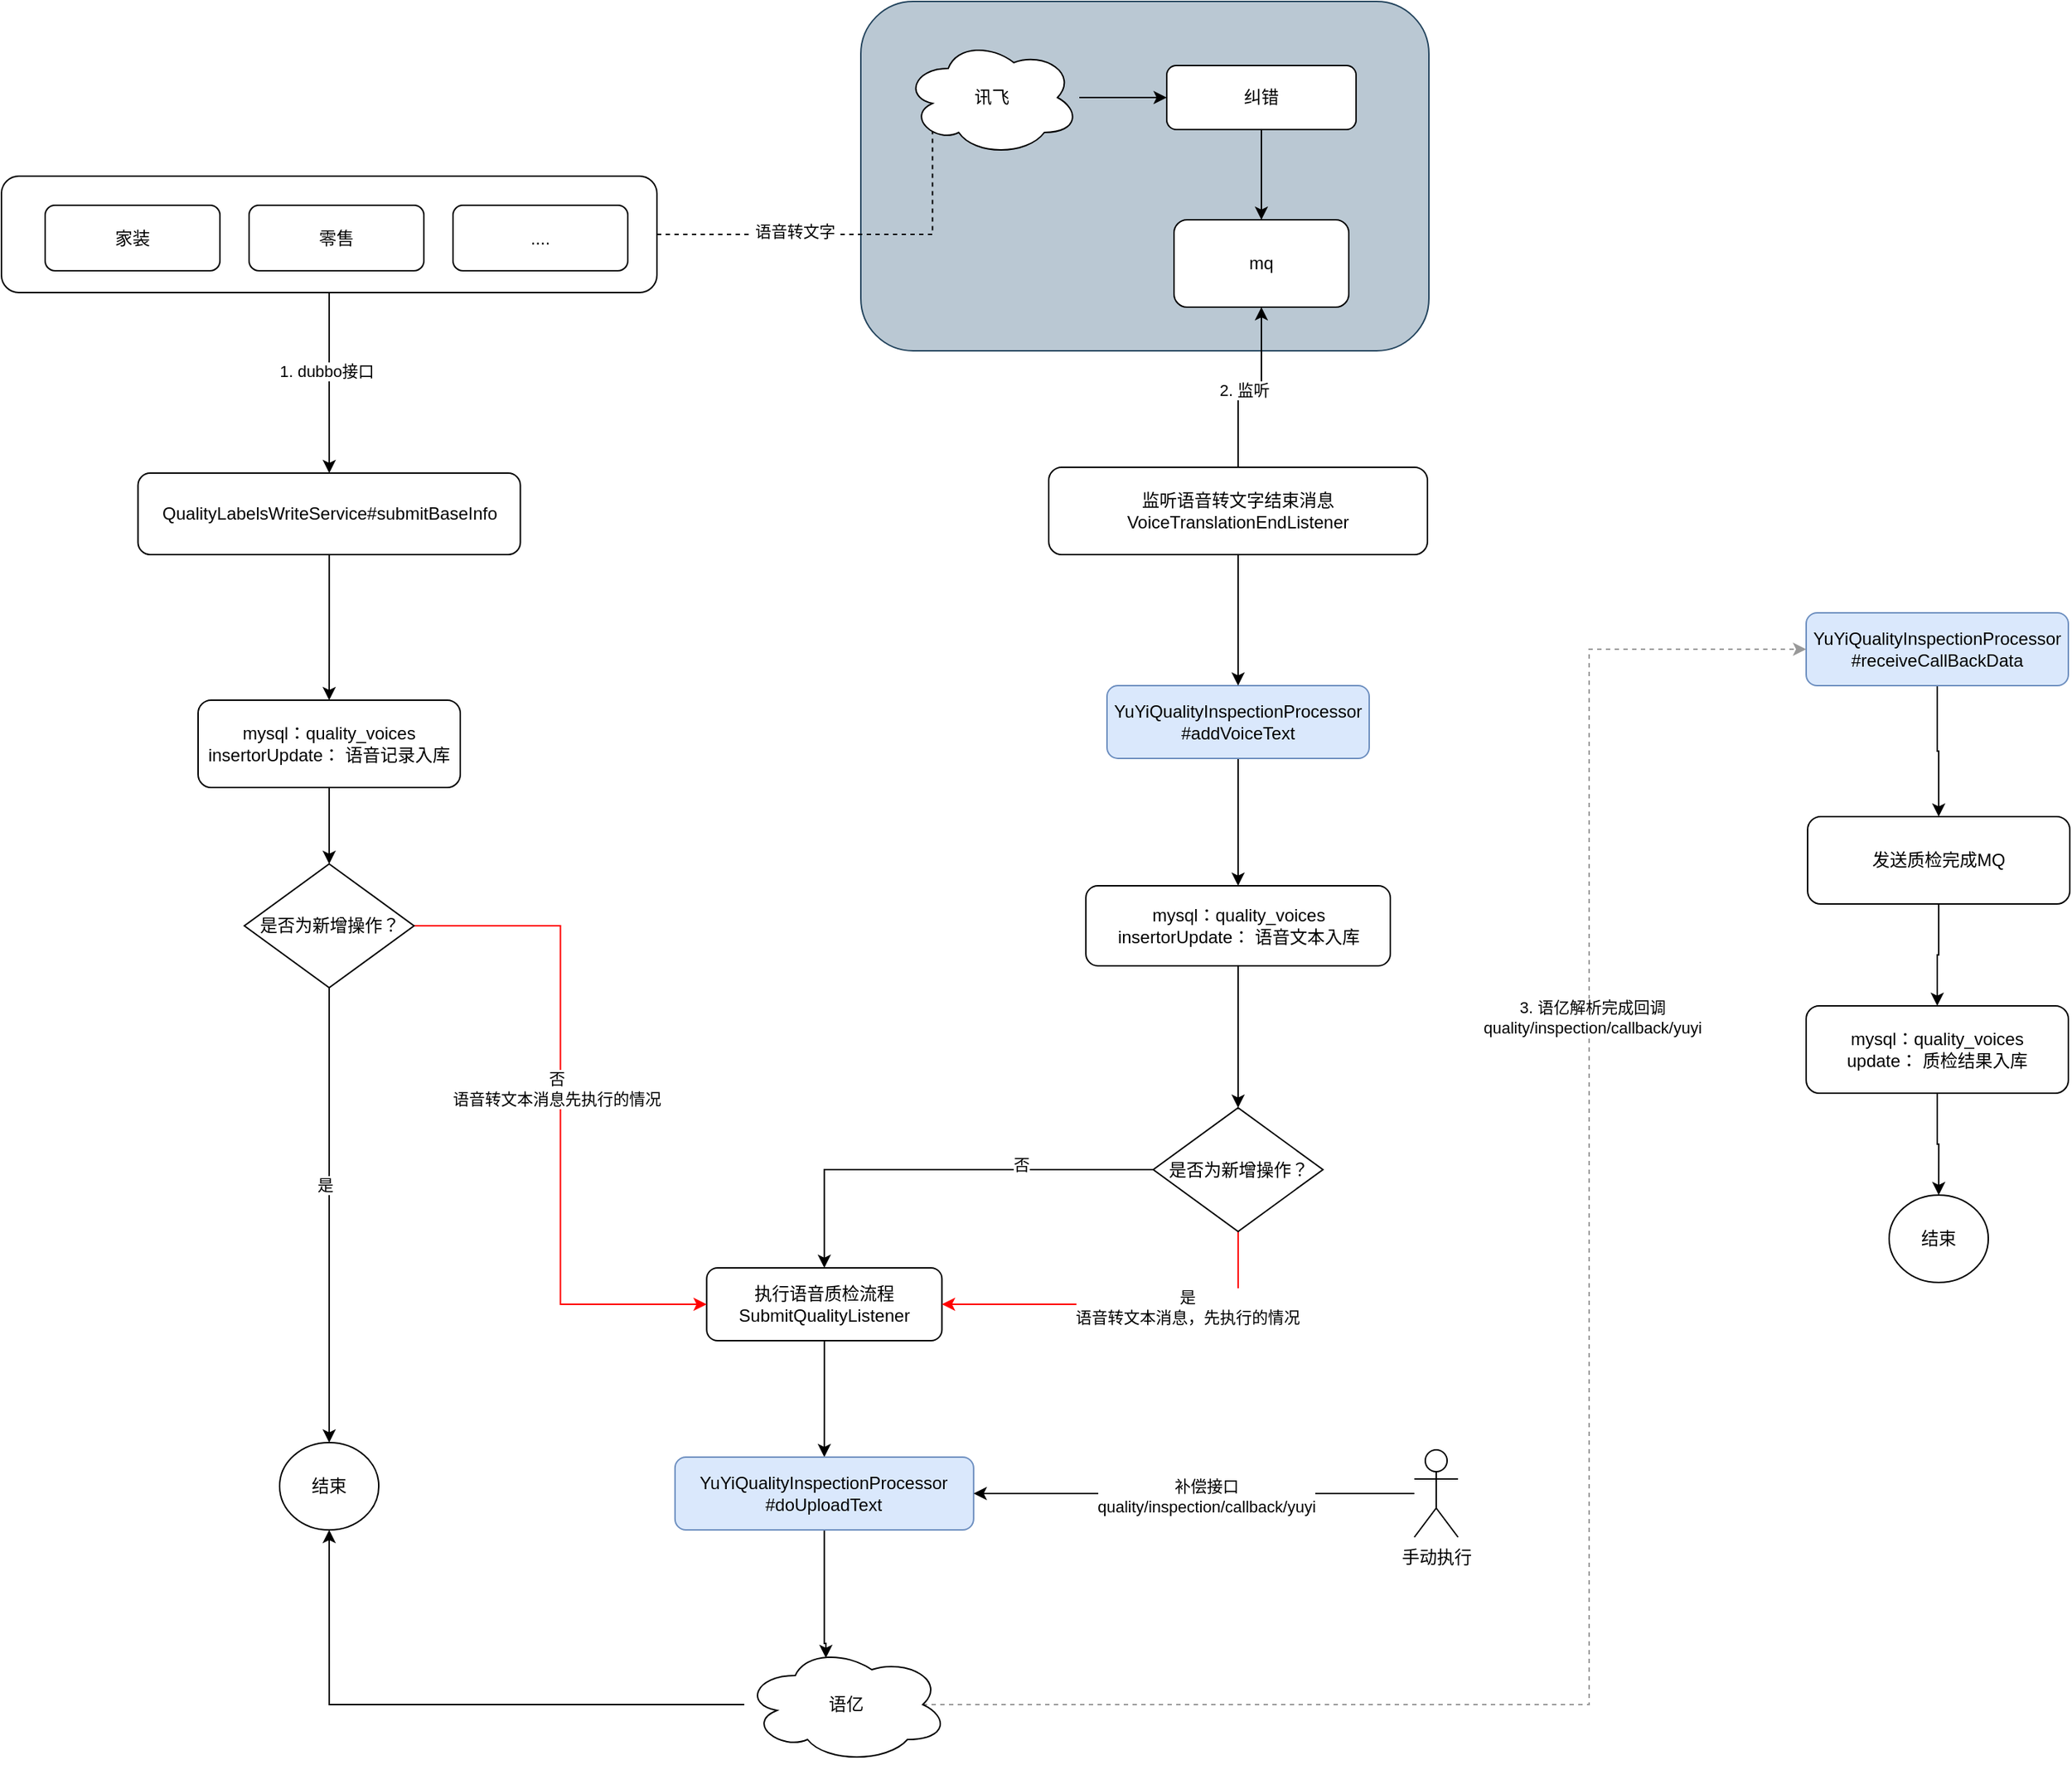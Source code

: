 <mxfile version="21.6.8" type="github">
  <diagram name="第 1 页" id="tPr0RWbO8Iqy3AoQoe7I">
    <mxGraphModel dx="1590" dy="2196" grid="1" gridSize="10" guides="1" tooltips="1" connect="1" arrows="1" fold="1" page="1" pageScale="1" pageWidth="827" pageHeight="1169" math="0" shadow="0">
      <root>
        <mxCell id="0" />
        <mxCell id="1" parent="0" />
        <mxCell id="bo52GMoFcjaKXzs8PNEk-110" value="" style="rounded=1;whiteSpace=wrap;html=1;fillColor=#bac8d3;strokeColor=#23445d;" vertex="1" parent="1">
          <mxGeometry x="660" y="-690" width="390" height="240" as="geometry" />
        </mxCell>
        <mxCell id="bo52GMoFcjaKXzs8PNEk-60" style="edgeStyle=orthogonalEdgeStyle;rounded=0;orthogonalLoop=1;jettySize=auto;html=1;entryX=0;entryY=0.5;entryDx=0;entryDy=0;dashed=1;exitX=0.875;exitY=0.5;exitDx=0;exitDy=0;exitPerimeter=0;strokeColor=#999999;" edge="1" parent="1" source="bo52GMoFcjaKXzs8PNEk-22" target="bo52GMoFcjaKXzs8PNEk-33">
          <mxGeometry relative="1" as="geometry">
            <mxPoint x="743.75" y="350" as="sourcePoint" />
            <Array as="points">
              <mxPoint x="1160" y="480" />
              <mxPoint x="1160" y="-245" />
            </Array>
          </mxGeometry>
        </mxCell>
        <mxCell id="bo52GMoFcjaKXzs8PNEk-61" value="3. 语亿解析完成回调&lt;br&gt;&lt;div style=&quot;&quot;&gt;quality/inspection/callback/yuyi&lt;/div&gt;" style="edgeLabel;html=1;align=center;verticalAlign=middle;resizable=0;points=[];" vertex="1" connectable="0" parent="bo52GMoFcjaKXzs8PNEk-60">
          <mxGeometry x="0.397" y="-2" relative="1" as="geometry">
            <mxPoint as="offset" />
          </mxGeometry>
        </mxCell>
        <mxCell id="bo52GMoFcjaKXzs8PNEk-66" value="" style="edgeStyle=orthogonalEdgeStyle;rounded=0;orthogonalLoop=1;jettySize=auto;html=1;" edge="1" parent="1" source="bo52GMoFcjaKXzs8PNEk-22" target="bo52GMoFcjaKXzs8PNEk-65">
          <mxGeometry relative="1" as="geometry" />
        </mxCell>
        <mxCell id="bo52GMoFcjaKXzs8PNEk-22" value="&lt;pre style=&quot;border-color: var(--border-color);&quot;&gt;&lt;font style=&quot;border-color: var(--border-color);&quot; face=&quot;JetBrains Mono, monospace&quot;&gt;语亿&lt;/font&gt;&lt;/pre&gt;" style="ellipse;shape=cloud;whiteSpace=wrap;html=1;" vertex="1" parent="1">
          <mxGeometry x="580" y="440" width="140" height="80" as="geometry" />
        </mxCell>
        <mxCell id="bo52GMoFcjaKXzs8PNEk-52" style="edgeStyle=orthogonalEdgeStyle;rounded=0;orthogonalLoop=1;jettySize=auto;html=1;entryX=0.5;entryY=0;entryDx=0;entryDy=0;" edge="1" parent="1" source="bo52GMoFcjaKXzs8PNEk-32" target="bo52GMoFcjaKXzs8PNEk-53">
          <mxGeometry relative="1" as="geometry">
            <mxPoint x="1063.107" y="-85" as="targetPoint" />
          </mxGeometry>
        </mxCell>
        <mxCell id="bo52GMoFcjaKXzs8PNEk-32" value="&lt;div style=&quot;&quot;&gt;YuYiQualityInspectionProcessor&lt;br&gt;&lt;/div&gt;&lt;div style=&quot;&quot;&gt;#addVoiceText&lt;/div&gt;" style="rounded=1;whiteSpace=wrap;html=1;fillColor=#dae8fc;strokeColor=#6c8ebf;" vertex="1" parent="1">
          <mxGeometry x="829" y="-220" width="180" height="50" as="geometry" />
        </mxCell>
        <mxCell id="bo52GMoFcjaKXzs8PNEk-91" style="edgeStyle=orthogonalEdgeStyle;rounded=0;orthogonalLoop=1;jettySize=auto;html=1;entryX=0.5;entryY=0;entryDx=0;entryDy=0;" edge="1" parent="1" source="bo52GMoFcjaKXzs8PNEk-33" target="bo52GMoFcjaKXzs8PNEk-90">
          <mxGeometry relative="1" as="geometry" />
        </mxCell>
        <mxCell id="bo52GMoFcjaKXzs8PNEk-33" value="&lt;div style=&quot;&quot;&gt;&lt;div style=&quot;&quot;&gt;YuYiQualityInspectionProcessor&lt;/div&gt;&lt;/div&gt;&lt;div style=&quot;&quot;&gt;#receiveCallBackData&lt;/div&gt;" style="rounded=1;whiteSpace=wrap;html=1;fillColor=#dae8fc;strokeColor=#6c8ebf;" vertex="1" parent="1">
          <mxGeometry x="1309" y="-270" width="180" height="50" as="geometry" />
        </mxCell>
        <mxCell id="bo52GMoFcjaKXzs8PNEk-42" style="edgeStyle=orthogonalEdgeStyle;rounded=0;orthogonalLoop=1;jettySize=auto;html=1;" edge="1" parent="1" source="bo52GMoFcjaKXzs8PNEk-36" target="bo52GMoFcjaKXzs8PNEk-32">
          <mxGeometry relative="1" as="geometry" />
        </mxCell>
        <mxCell id="bo52GMoFcjaKXzs8PNEk-112" style="edgeStyle=orthogonalEdgeStyle;rounded=0;orthogonalLoop=1;jettySize=auto;html=1;entryX=0.5;entryY=1;entryDx=0;entryDy=0;" edge="1" parent="1" source="bo52GMoFcjaKXzs8PNEk-36" target="bo52GMoFcjaKXzs8PNEk-107">
          <mxGeometry relative="1" as="geometry" />
        </mxCell>
        <mxCell id="bo52GMoFcjaKXzs8PNEk-113" value="2. 监听" style="edgeLabel;html=1;align=center;verticalAlign=middle;resizable=0;points=[];" vertex="1" connectable="0" parent="bo52GMoFcjaKXzs8PNEk-112">
          <mxGeometry x="-0.068" y="-2" relative="1" as="geometry">
            <mxPoint as="offset" />
          </mxGeometry>
        </mxCell>
        <mxCell id="bo52GMoFcjaKXzs8PNEk-36" value="&lt;div style=&quot;&quot;&gt;监听语音转文字结束消息&lt;/div&gt;&lt;div style=&quot;&quot;&gt;VoiceTranslationEndListener&lt;/div&gt;" style="rounded=1;whiteSpace=wrap;html=1;" vertex="1" parent="1">
          <mxGeometry x="789" y="-370" width="260" height="60" as="geometry" />
        </mxCell>
        <mxCell id="bo52GMoFcjaKXzs8PNEk-63" value="" style="edgeStyle=orthogonalEdgeStyle;rounded=0;orthogonalLoop=1;jettySize=auto;html=1;" edge="1" parent="1" source="bo52GMoFcjaKXzs8PNEk-43" target="bo52GMoFcjaKXzs8PNEk-64">
          <mxGeometry relative="1" as="geometry">
            <mxPoint x="295" y="-355" as="targetPoint" />
          </mxGeometry>
        </mxCell>
        <mxCell id="bo52GMoFcjaKXzs8PNEk-98" value="1. dubbo接口" style="edgeLabel;html=1;align=center;verticalAlign=middle;resizable=0;points=[];" vertex="1" connectable="0" parent="bo52GMoFcjaKXzs8PNEk-63">
          <mxGeometry x="-0.131" y="-2" relative="1" as="geometry">
            <mxPoint as="offset" />
          </mxGeometry>
        </mxCell>
        <mxCell id="bo52GMoFcjaKXzs8PNEk-100" style="edgeStyle=orthogonalEdgeStyle;rounded=0;orthogonalLoop=1;jettySize=auto;html=1;entryX=0.16;entryY=0.55;entryDx=0;entryDy=0;entryPerimeter=0;dashed=1;" edge="1" parent="1" source="bo52GMoFcjaKXzs8PNEk-43" target="bo52GMoFcjaKXzs8PNEk-72">
          <mxGeometry relative="1" as="geometry" />
        </mxCell>
        <mxCell id="bo52GMoFcjaKXzs8PNEk-102" value="&amp;nbsp;语音转文字" style="edgeLabel;html=1;align=center;verticalAlign=middle;resizable=0;points=[];" vertex="1" connectable="0" parent="bo52GMoFcjaKXzs8PNEk-100">
          <mxGeometry x="-0.333" y="2" relative="1" as="geometry">
            <mxPoint as="offset" />
          </mxGeometry>
        </mxCell>
        <mxCell id="bo52GMoFcjaKXzs8PNEk-43" value="" style="rounded=1;whiteSpace=wrap;html=1;" vertex="1" parent="1">
          <mxGeometry x="70" y="-570" width="450" height="80" as="geometry" />
        </mxCell>
        <mxCell id="bo52GMoFcjaKXzs8PNEk-44" value="家装" style="rounded=1;whiteSpace=wrap;html=1;" vertex="1" parent="1">
          <mxGeometry x="100" y="-550" width="120" height="45" as="geometry" />
        </mxCell>
        <mxCell id="bo52GMoFcjaKXzs8PNEk-45" value="零售" style="rounded=1;whiteSpace=wrap;html=1;" vertex="1" parent="1">
          <mxGeometry x="240" y="-550" width="120" height="45" as="geometry" />
        </mxCell>
        <mxCell id="bo52GMoFcjaKXzs8PNEk-46" value="...." style="rounded=1;whiteSpace=wrap;html=1;" vertex="1" parent="1">
          <mxGeometry x="380" y="-550" width="120" height="45" as="geometry" />
        </mxCell>
        <mxCell id="bo52GMoFcjaKXzs8PNEk-125" style="edgeStyle=orthogonalEdgeStyle;rounded=0;orthogonalLoop=1;jettySize=auto;html=1;entryX=0.5;entryY=0;entryDx=0;entryDy=0;" edge="1" parent="1" source="bo52GMoFcjaKXzs8PNEk-53" target="bo52GMoFcjaKXzs8PNEk-123">
          <mxGeometry relative="1" as="geometry" />
        </mxCell>
        <mxCell id="bo52GMoFcjaKXzs8PNEk-53" value="&lt;div style=&quot;&quot;&gt;mysql：quality_voices&lt;br&gt;&lt;/div&gt;insertorUpdate&lt;span style=&quot;background-color: initial;&quot;&gt;： 语音文本入库&lt;/span&gt;" style="rounded=1;whiteSpace=wrap;html=1;fillColor=#FFFFFF;strokeColor=#000000;" vertex="1" parent="1">
          <mxGeometry x="814.5" y="-82.5" width="209" height="55" as="geometry" />
        </mxCell>
        <mxCell id="bo52GMoFcjaKXzs8PNEk-96" style="edgeStyle=orthogonalEdgeStyle;rounded=0;orthogonalLoop=1;jettySize=auto;html=1;entryX=0.5;entryY=0;entryDx=0;entryDy=0;" edge="1" parent="1" source="bo52GMoFcjaKXzs8PNEk-55" target="bo52GMoFcjaKXzs8PNEk-34">
          <mxGeometry relative="1" as="geometry" />
        </mxCell>
        <mxCell id="bo52GMoFcjaKXzs8PNEk-55" value="&lt;div style=&quot;&quot;&gt;执行语音质检流程&lt;/div&gt;&lt;div style=&quot;&quot;&gt;SubmitQualityListener&lt;/div&gt;" style="rounded=1;whiteSpace=wrap;html=1;" vertex="1" parent="1">
          <mxGeometry x="554.17" y="180" width="161.5" height="50" as="geometry" />
        </mxCell>
        <mxCell id="bo52GMoFcjaKXzs8PNEk-68" style="edgeStyle=orthogonalEdgeStyle;rounded=0;orthogonalLoop=1;jettySize=auto;html=1;entryX=0.5;entryY=0;entryDx=0;entryDy=0;" edge="1" parent="1" source="bo52GMoFcjaKXzs8PNEk-64" target="bo52GMoFcjaKXzs8PNEk-67">
          <mxGeometry relative="1" as="geometry" />
        </mxCell>
        <mxCell id="bo52GMoFcjaKXzs8PNEk-64" value="&lt;div style=&quot;&quot;&gt;QualityLabelsWriteService#submitBaseInfo&lt;/div&gt;" style="rounded=1;whiteSpace=wrap;html=1;" vertex="1" parent="1">
          <mxGeometry x="163.75" y="-366" width="262.5" height="56" as="geometry" />
        </mxCell>
        <mxCell id="bo52GMoFcjaKXzs8PNEk-65" value="结束" style="ellipse;whiteSpace=wrap;html=1;" vertex="1" parent="1">
          <mxGeometry x="260.97" y="300" width="68.07" height="60" as="geometry" />
        </mxCell>
        <mxCell id="bo52GMoFcjaKXzs8PNEk-82" style="edgeStyle=orthogonalEdgeStyle;rounded=0;orthogonalLoop=1;jettySize=auto;html=1;entryX=0.5;entryY=0;entryDx=0;entryDy=0;" edge="1" parent="1" source="bo52GMoFcjaKXzs8PNEk-67" target="bo52GMoFcjaKXzs8PNEk-81">
          <mxGeometry relative="1" as="geometry" />
        </mxCell>
        <mxCell id="bo52GMoFcjaKXzs8PNEk-67" value="&lt;div style=&quot;&quot;&gt;mysql：quality_voices&lt;br&gt;&lt;/div&gt;&lt;div style=&quot;&quot;&gt;insertorUpdate： 语音记录入库&lt;/div&gt;" style="rounded=1;whiteSpace=wrap;html=1;" vertex="1" parent="1">
          <mxGeometry x="205" y="-210" width="180" height="60" as="geometry" />
        </mxCell>
        <mxCell id="bo52GMoFcjaKXzs8PNEk-97" style="edgeStyle=orthogonalEdgeStyle;rounded=0;orthogonalLoop=1;jettySize=auto;html=1;entryX=0.4;entryY=0.1;entryDx=0;entryDy=0;entryPerimeter=0;" edge="1" parent="1" source="bo52GMoFcjaKXzs8PNEk-34" target="bo52GMoFcjaKXzs8PNEk-22">
          <mxGeometry relative="1" as="geometry">
            <Array as="points">
              <mxPoint x="635" y="438" />
            </Array>
          </mxGeometry>
        </mxCell>
        <mxCell id="bo52GMoFcjaKXzs8PNEk-34" value="&lt;div style=&quot;&quot;&gt;&lt;div style=&quot;&quot;&gt;YuYiQualityInspectionProcessor&lt;/div&gt;&lt;/div&gt;&lt;div style=&quot;&quot;&gt;#doUploadText&lt;/div&gt;" style="rounded=1;whiteSpace=wrap;html=1;fillColor=#dae8fc;strokeColor=#6c8ebf;" vertex="1" parent="1">
          <mxGeometry x="532.42" y="310" width="205" height="50" as="geometry" />
        </mxCell>
        <mxCell id="bo52GMoFcjaKXzs8PNEk-73" style="edgeStyle=orthogonalEdgeStyle;rounded=0;orthogonalLoop=1;jettySize=auto;html=1;entryX=0;entryY=0.5;entryDx=0;entryDy=0;" edge="1" parent="1" source="bo52GMoFcjaKXzs8PNEk-72" target="bo52GMoFcjaKXzs8PNEk-104">
          <mxGeometry relative="1" as="geometry">
            <mxPoint x="920" y="-527" as="targetPoint" />
          </mxGeometry>
        </mxCell>
        <mxCell id="bo52GMoFcjaKXzs8PNEk-72" value="&lt;pre style=&quot;border-color: var(--border-color);&quot;&gt;&lt;font style=&quot;border-color: var(--border-color);&quot; face=&quot;JetBrains Mono, monospace&quot;&gt;讯飞&lt;/font&gt;&lt;/pre&gt;" style="ellipse;shape=cloud;whiteSpace=wrap;html=1;" vertex="1" parent="1">
          <mxGeometry x="690" y="-664" width="120" height="80" as="geometry" />
        </mxCell>
        <mxCell id="bo52GMoFcjaKXzs8PNEk-84" style="edgeStyle=orthogonalEdgeStyle;rounded=0;orthogonalLoop=1;jettySize=auto;html=1;entryX=0;entryY=0.5;entryDx=0;entryDy=0;strokeColor=#FF0000;" edge="1" parent="1" source="bo52GMoFcjaKXzs8PNEk-81" target="bo52GMoFcjaKXzs8PNEk-55">
          <mxGeometry relative="1" as="geometry">
            <mxPoint x="512.17" y="85" as="targetPoint" />
          </mxGeometry>
        </mxCell>
        <mxCell id="bo52GMoFcjaKXzs8PNEk-122" value="否&lt;br&gt;语音转文本消息先执行的情况" style="edgeLabel;html=1;align=center;verticalAlign=middle;resizable=0;points=[];" vertex="1" connectable="0" parent="bo52GMoFcjaKXzs8PNEk-84">
          <mxGeometry x="-0.079" y="-3" relative="1" as="geometry">
            <mxPoint as="offset" />
          </mxGeometry>
        </mxCell>
        <mxCell id="bo52GMoFcjaKXzs8PNEk-86" style="edgeStyle=orthogonalEdgeStyle;rounded=0;orthogonalLoop=1;jettySize=auto;html=1;" edge="1" parent="1" source="bo52GMoFcjaKXzs8PNEk-81" target="bo52GMoFcjaKXzs8PNEk-65">
          <mxGeometry relative="1" as="geometry" />
        </mxCell>
        <mxCell id="bo52GMoFcjaKXzs8PNEk-87" value="是" style="edgeLabel;html=1;align=center;verticalAlign=middle;resizable=0;points=[];" vertex="1" connectable="0" parent="bo52GMoFcjaKXzs8PNEk-86">
          <mxGeometry x="-0.143" y="-3" relative="1" as="geometry">
            <mxPoint y="1" as="offset" />
          </mxGeometry>
        </mxCell>
        <mxCell id="bo52GMoFcjaKXzs8PNEk-81" value="是否为新增操作？" style="rhombus;whiteSpace=wrap;html=1;" vertex="1" parent="1">
          <mxGeometry x="236.75" y="-97.5" width="116.5" height="85" as="geometry" />
        </mxCell>
        <mxCell id="bo52GMoFcjaKXzs8PNEk-95" style="edgeStyle=orthogonalEdgeStyle;rounded=0;orthogonalLoop=1;jettySize=auto;html=1;" edge="1" parent="1" source="bo52GMoFcjaKXzs8PNEk-88" target="bo52GMoFcjaKXzs8PNEk-94">
          <mxGeometry relative="1" as="geometry" />
        </mxCell>
        <mxCell id="bo52GMoFcjaKXzs8PNEk-88" value="&lt;div style=&quot;&quot;&gt;mysql：quality_voices&lt;br&gt;&lt;/div&gt;&lt;div style=&quot;&quot;&gt;update： 质检结果入库&lt;/div&gt;" style="rounded=1;whiteSpace=wrap;html=1;" vertex="1" parent="1">
          <mxGeometry x="1309" width="180" height="60" as="geometry" />
        </mxCell>
        <mxCell id="bo52GMoFcjaKXzs8PNEk-92" style="edgeStyle=orthogonalEdgeStyle;rounded=0;orthogonalLoop=1;jettySize=auto;html=1;" edge="1" parent="1" source="bo52GMoFcjaKXzs8PNEk-90" target="bo52GMoFcjaKXzs8PNEk-88">
          <mxGeometry relative="1" as="geometry" />
        </mxCell>
        <mxCell id="bo52GMoFcjaKXzs8PNEk-90" value="&lt;div style=&quot;&quot;&gt;发送质检完成MQ&lt;/div&gt;" style="rounded=1;whiteSpace=wrap;html=1;" vertex="1" parent="1">
          <mxGeometry x="1310" y="-130" width="180" height="60" as="geometry" />
        </mxCell>
        <mxCell id="bo52GMoFcjaKXzs8PNEk-94" value="结束" style="ellipse;whiteSpace=wrap;html=1;" vertex="1" parent="1">
          <mxGeometry x="1365.97" y="130" width="68.07" height="60" as="geometry" />
        </mxCell>
        <mxCell id="bo52GMoFcjaKXzs8PNEk-108" value="" style="edgeStyle=orthogonalEdgeStyle;rounded=0;orthogonalLoop=1;jettySize=auto;html=1;" edge="1" parent="1" source="bo52GMoFcjaKXzs8PNEk-104" target="bo52GMoFcjaKXzs8PNEk-107">
          <mxGeometry relative="1" as="geometry" />
        </mxCell>
        <mxCell id="bo52GMoFcjaKXzs8PNEk-104" value="&lt;div style=&quot;&quot;&gt;纠错&lt;/div&gt;" style="rounded=1;whiteSpace=wrap;html=1;" vertex="1" parent="1">
          <mxGeometry x="870" y="-646" width="130" height="44" as="geometry" />
        </mxCell>
        <mxCell id="bo52GMoFcjaKXzs8PNEk-107" value="mq" style="whiteSpace=wrap;html=1;rounded=1;" vertex="1" parent="1">
          <mxGeometry x="875" y="-540" width="120" height="60" as="geometry" />
        </mxCell>
        <mxCell id="bo52GMoFcjaKXzs8PNEk-117" style="edgeStyle=orthogonalEdgeStyle;rounded=0;orthogonalLoop=1;jettySize=auto;html=1;entryX=1;entryY=0.5;entryDx=0;entryDy=0;" edge="1" parent="1" source="bo52GMoFcjaKXzs8PNEk-116" target="bo52GMoFcjaKXzs8PNEk-34">
          <mxGeometry relative="1" as="geometry" />
        </mxCell>
        <mxCell id="bo52GMoFcjaKXzs8PNEk-118" value="补偿接口&lt;br&gt;quality/inspection/callback/yuyi" style="edgeLabel;html=1;align=center;verticalAlign=middle;resizable=0;points=[];" vertex="1" connectable="0" parent="bo52GMoFcjaKXzs8PNEk-117">
          <mxGeometry x="-0.054" y="2" relative="1" as="geometry">
            <mxPoint as="offset" />
          </mxGeometry>
        </mxCell>
        <mxCell id="bo52GMoFcjaKXzs8PNEk-116" value="手动执行" style="shape=umlActor;verticalLabelPosition=bottom;verticalAlign=top;html=1;outlineConnect=0;" vertex="1" parent="1">
          <mxGeometry x="1040" y="305" width="30" height="60" as="geometry" />
        </mxCell>
        <mxCell id="bo52GMoFcjaKXzs8PNEk-124" style="edgeStyle=orthogonalEdgeStyle;rounded=0;orthogonalLoop=1;jettySize=auto;html=1;entryX=0.5;entryY=0;entryDx=0;entryDy=0;" edge="1" parent="1" source="bo52GMoFcjaKXzs8PNEk-123" target="bo52GMoFcjaKXzs8PNEk-55">
          <mxGeometry relative="1" as="geometry" />
        </mxCell>
        <mxCell id="bo52GMoFcjaKXzs8PNEk-129" value="否" style="edgeLabel;html=1;align=center;verticalAlign=middle;resizable=0;points=[];" vertex="1" connectable="0" parent="bo52GMoFcjaKXzs8PNEk-124">
          <mxGeometry x="-0.376" y="-4" relative="1" as="geometry">
            <mxPoint as="offset" />
          </mxGeometry>
        </mxCell>
        <mxCell id="bo52GMoFcjaKXzs8PNEk-126" style="edgeStyle=orthogonalEdgeStyle;rounded=0;orthogonalLoop=1;jettySize=auto;html=1;entryX=1;entryY=0.5;entryDx=0;entryDy=0;strokeColor=#FF0000;" edge="1" parent="1" source="bo52GMoFcjaKXzs8PNEk-123" target="bo52GMoFcjaKXzs8PNEk-55">
          <mxGeometry relative="1" as="geometry">
            <Array as="points">
              <mxPoint x="919" y="205" />
            </Array>
          </mxGeometry>
        </mxCell>
        <mxCell id="bo52GMoFcjaKXzs8PNEk-127" value="是&lt;br&gt;语音转文本消息，先执行的情况" style="edgeLabel;html=1;align=center;verticalAlign=middle;resizable=0;points=[];" vertex="1" connectable="0" parent="bo52GMoFcjaKXzs8PNEk-126">
          <mxGeometry x="-0.33" y="1" relative="1" as="geometry">
            <mxPoint y="1" as="offset" />
          </mxGeometry>
        </mxCell>
        <mxCell id="bo52GMoFcjaKXzs8PNEk-123" value="是否为新增操作？" style="rhombus;whiteSpace=wrap;html=1;" vertex="1" parent="1">
          <mxGeometry x="860.75" y="70" width="116.5" height="85" as="geometry" />
        </mxCell>
      </root>
    </mxGraphModel>
  </diagram>
</mxfile>
